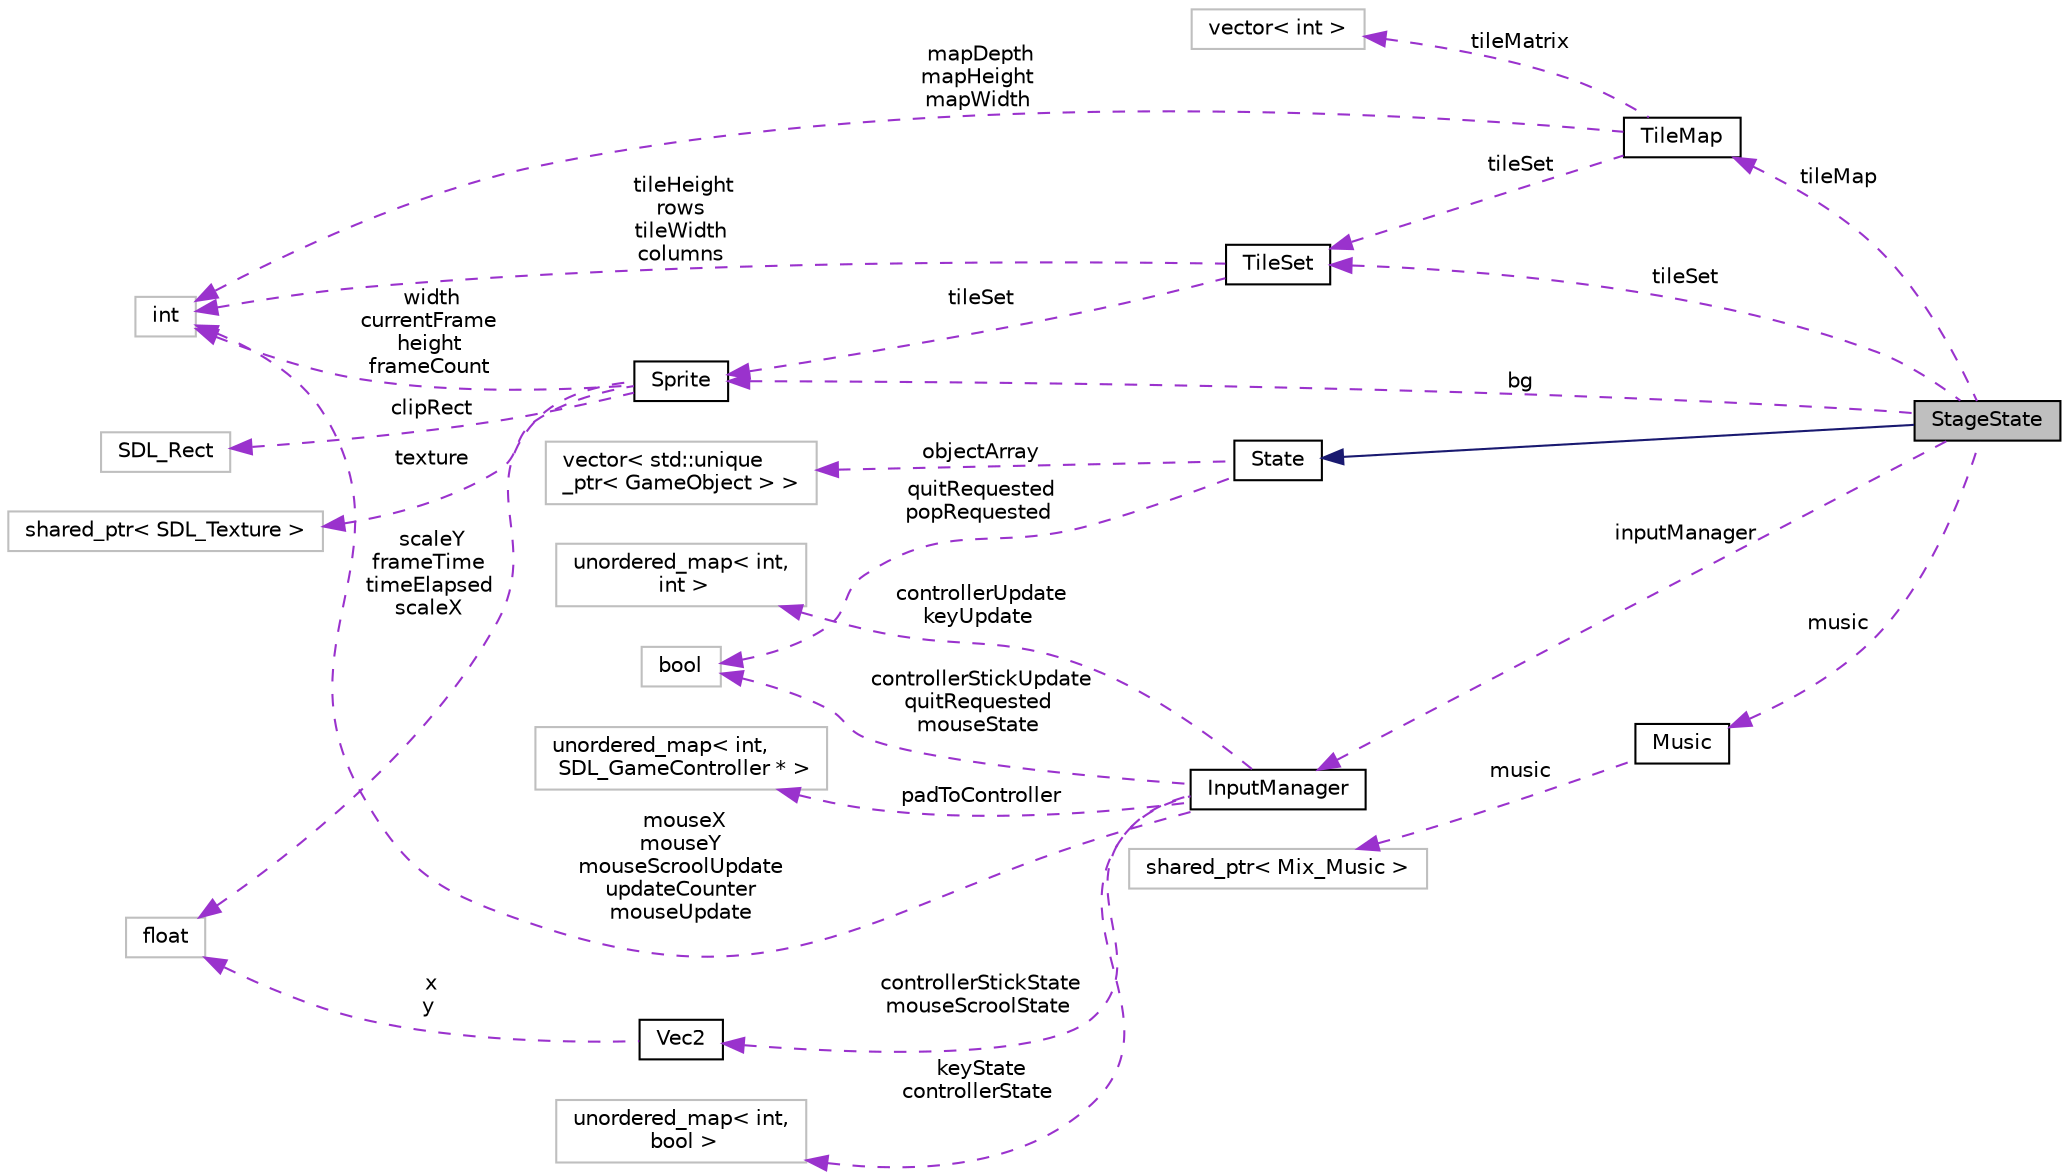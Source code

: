 digraph "StageState"
{
  edge [fontname="Helvetica",fontsize="10",labelfontname="Helvetica",labelfontsize="10"];
  node [fontname="Helvetica",fontsize="10",shape=record];
  rankdir="LR";
  Node1 [label="StageState",height=0.2,width=0.4,color="black", fillcolor="grey75", style="filled", fontcolor="black"];
  Node2 -> Node1 [dir="back",color="midnightblue",fontsize="10",style="solid",fontname="Helvetica"];
  Node2 [label="State",height=0.2,width=0.4,color="black", fillcolor="white", style="filled",URL="$classState.html",tooltip="Classe virtual que modela um estado do jogo. "];
  Node3 -> Node2 [dir="back",color="darkorchid3",fontsize="10",style="dashed",label=" objectArray" ,fontname="Helvetica"];
  Node3 [label="vector\< std::unique\l_ptr\< GameObject \> \>",height=0.2,width=0.4,color="grey75", fillcolor="white", style="filled"];
  Node4 -> Node2 [dir="back",color="darkorchid3",fontsize="10",style="dashed",label=" quitRequested\npopRequested" ,fontname="Helvetica"];
  Node4 [label="bool",height=0.2,width=0.4,color="grey75", fillcolor="white", style="filled"];
  Node5 -> Node1 [dir="back",color="darkorchid3",fontsize="10",style="dashed",label=" music" ,fontname="Helvetica"];
  Node5 [label="Music",height=0.2,width=0.4,color="black", fillcolor="white", style="filled",URL="$classMusic.html",tooltip="Classe que modela músicas. "];
  Node6 -> Node5 [dir="back",color="darkorchid3",fontsize="10",style="dashed",label=" music" ,fontname="Helvetica"];
  Node6 [label="shared_ptr\< Mix_Music \>",height=0.2,width=0.4,color="grey75", fillcolor="white", style="filled"];
  Node7 -> Node1 [dir="back",color="darkorchid3",fontsize="10",style="dashed",label=" bg" ,fontname="Helvetica"];
  Node7 [label="Sprite",height=0.2,width=0.4,color="black", fillcolor="white", style="filled",URL="$classSprite.html",tooltip="Classe que modela uma sprite. "];
  Node8 -> Node7 [dir="back",color="darkorchid3",fontsize="10",style="dashed",label=" scaleY\nframeTime\ntimeElapsed\nscaleX" ,fontname="Helvetica"];
  Node8 [label="float",height=0.2,width=0.4,color="grey75", fillcolor="white", style="filled"];
  Node9 -> Node7 [dir="back",color="darkorchid3",fontsize="10",style="dashed",label=" clipRect" ,fontname="Helvetica"];
  Node9 [label="SDL_Rect",height=0.2,width=0.4,color="grey75", fillcolor="white", style="filled"];
  Node10 -> Node7 [dir="back",color="darkorchid3",fontsize="10",style="dashed",label=" width\ncurrentFrame\nheight\nframeCount" ,fontname="Helvetica"];
  Node10 [label="int",height=0.2,width=0.4,color="grey75", fillcolor="white", style="filled"];
  Node11 -> Node7 [dir="back",color="darkorchid3",fontsize="10",style="dashed",label=" texture" ,fontname="Helvetica"];
  Node11 [label="shared_ptr\< SDL_Texture \>",height=0.2,width=0.4,color="grey75", fillcolor="white", style="filled"];
  Node12 -> Node1 [dir="back",color="darkorchid3",fontsize="10",style="dashed",label=" tileSet" ,fontname="Helvetica"];
  Node12 [label="TileSet",height=0.2,width=0.4,color="black", fillcolor="white", style="filled",URL="$classTileSet.html",tooltip="Classe responsável por modelar um tileset. "];
  Node7 -> Node12 [dir="back",color="darkorchid3",fontsize="10",style="dashed",label=" tileSet" ,fontname="Helvetica"];
  Node10 -> Node12 [dir="back",color="darkorchid3",fontsize="10",style="dashed",label=" tileHeight\nrows\ntileWidth\ncolumns" ,fontname="Helvetica"];
  Node13 -> Node1 [dir="back",color="darkorchid3",fontsize="10",style="dashed",label=" tileMap" ,fontname="Helvetica"];
  Node13 [label="TileMap",height=0.2,width=0.4,color="black", fillcolor="white", style="filled",URL="$classTileMap.html",tooltip="Classe que modela o TileMap. "];
  Node12 -> Node13 [dir="back",color="darkorchid3",fontsize="10",style="dashed",label=" tileSet" ,fontname="Helvetica"];
  Node14 -> Node13 [dir="back",color="darkorchid3",fontsize="10",style="dashed",label=" tileMatrix" ,fontname="Helvetica"];
  Node14 [label="vector\< int \>",height=0.2,width=0.4,color="grey75", fillcolor="white", style="filled"];
  Node10 -> Node13 [dir="back",color="darkorchid3",fontsize="10",style="dashed",label=" mapDepth\nmapHeight\nmapWidth" ,fontname="Helvetica"];
  Node15 -> Node1 [dir="back",color="darkorchid3",fontsize="10",style="dashed",label=" inputManager" ,fontname="Helvetica"];
  Node15 [label="InputManager",height=0.2,width=0.4,color="black", fillcolor="white", style="filled",URL="$classInputManager.html",tooltip="Classe que organiza entradas do usuário. "];
  Node16 -> Node15 [dir="back",color="darkorchid3",fontsize="10",style="dashed",label=" controllerStickState\nmouseScroolState" ,fontname="Helvetica"];
  Node16 [label="Vec2",height=0.2,width=0.4,color="black", fillcolor="white", style="filled",URL="$classVec2.html",tooltip="Classe que modela um vetor(no sentido físico) "];
  Node8 -> Node16 [dir="back",color="darkorchid3",fontsize="10",style="dashed",label=" x\ny" ,fontname="Helvetica"];
  Node10 -> Node15 [dir="back",color="darkorchid3",fontsize="10",style="dashed",label=" mouseX\nmouseY\nmouseScroolUpdate\nupdateCounter\nmouseUpdate" ,fontname="Helvetica"];
  Node4 -> Node15 [dir="back",color="darkorchid3",fontsize="10",style="dashed",label=" controllerStickUpdate\nquitRequested\nmouseState" ,fontname="Helvetica"];
  Node17 -> Node15 [dir="back",color="darkorchid3",fontsize="10",style="dashed",label=" controllerUpdate\nkeyUpdate" ,fontname="Helvetica"];
  Node17 [label="unordered_map\< int,\l int \>",height=0.2,width=0.4,color="grey75", fillcolor="white", style="filled"];
  Node18 -> Node15 [dir="back",color="darkorchid3",fontsize="10",style="dashed",label=" keyState\ncontrollerState" ,fontname="Helvetica"];
  Node18 [label="unordered_map\< int,\l bool \>",height=0.2,width=0.4,color="grey75", fillcolor="white", style="filled"];
  Node19 -> Node15 [dir="back",color="darkorchid3",fontsize="10",style="dashed",label=" padToController" ,fontname="Helvetica"];
  Node19 [label="unordered_map\< int,\l SDL_GameController * \>",height=0.2,width=0.4,color="grey75", fillcolor="white", style="filled"];
}

